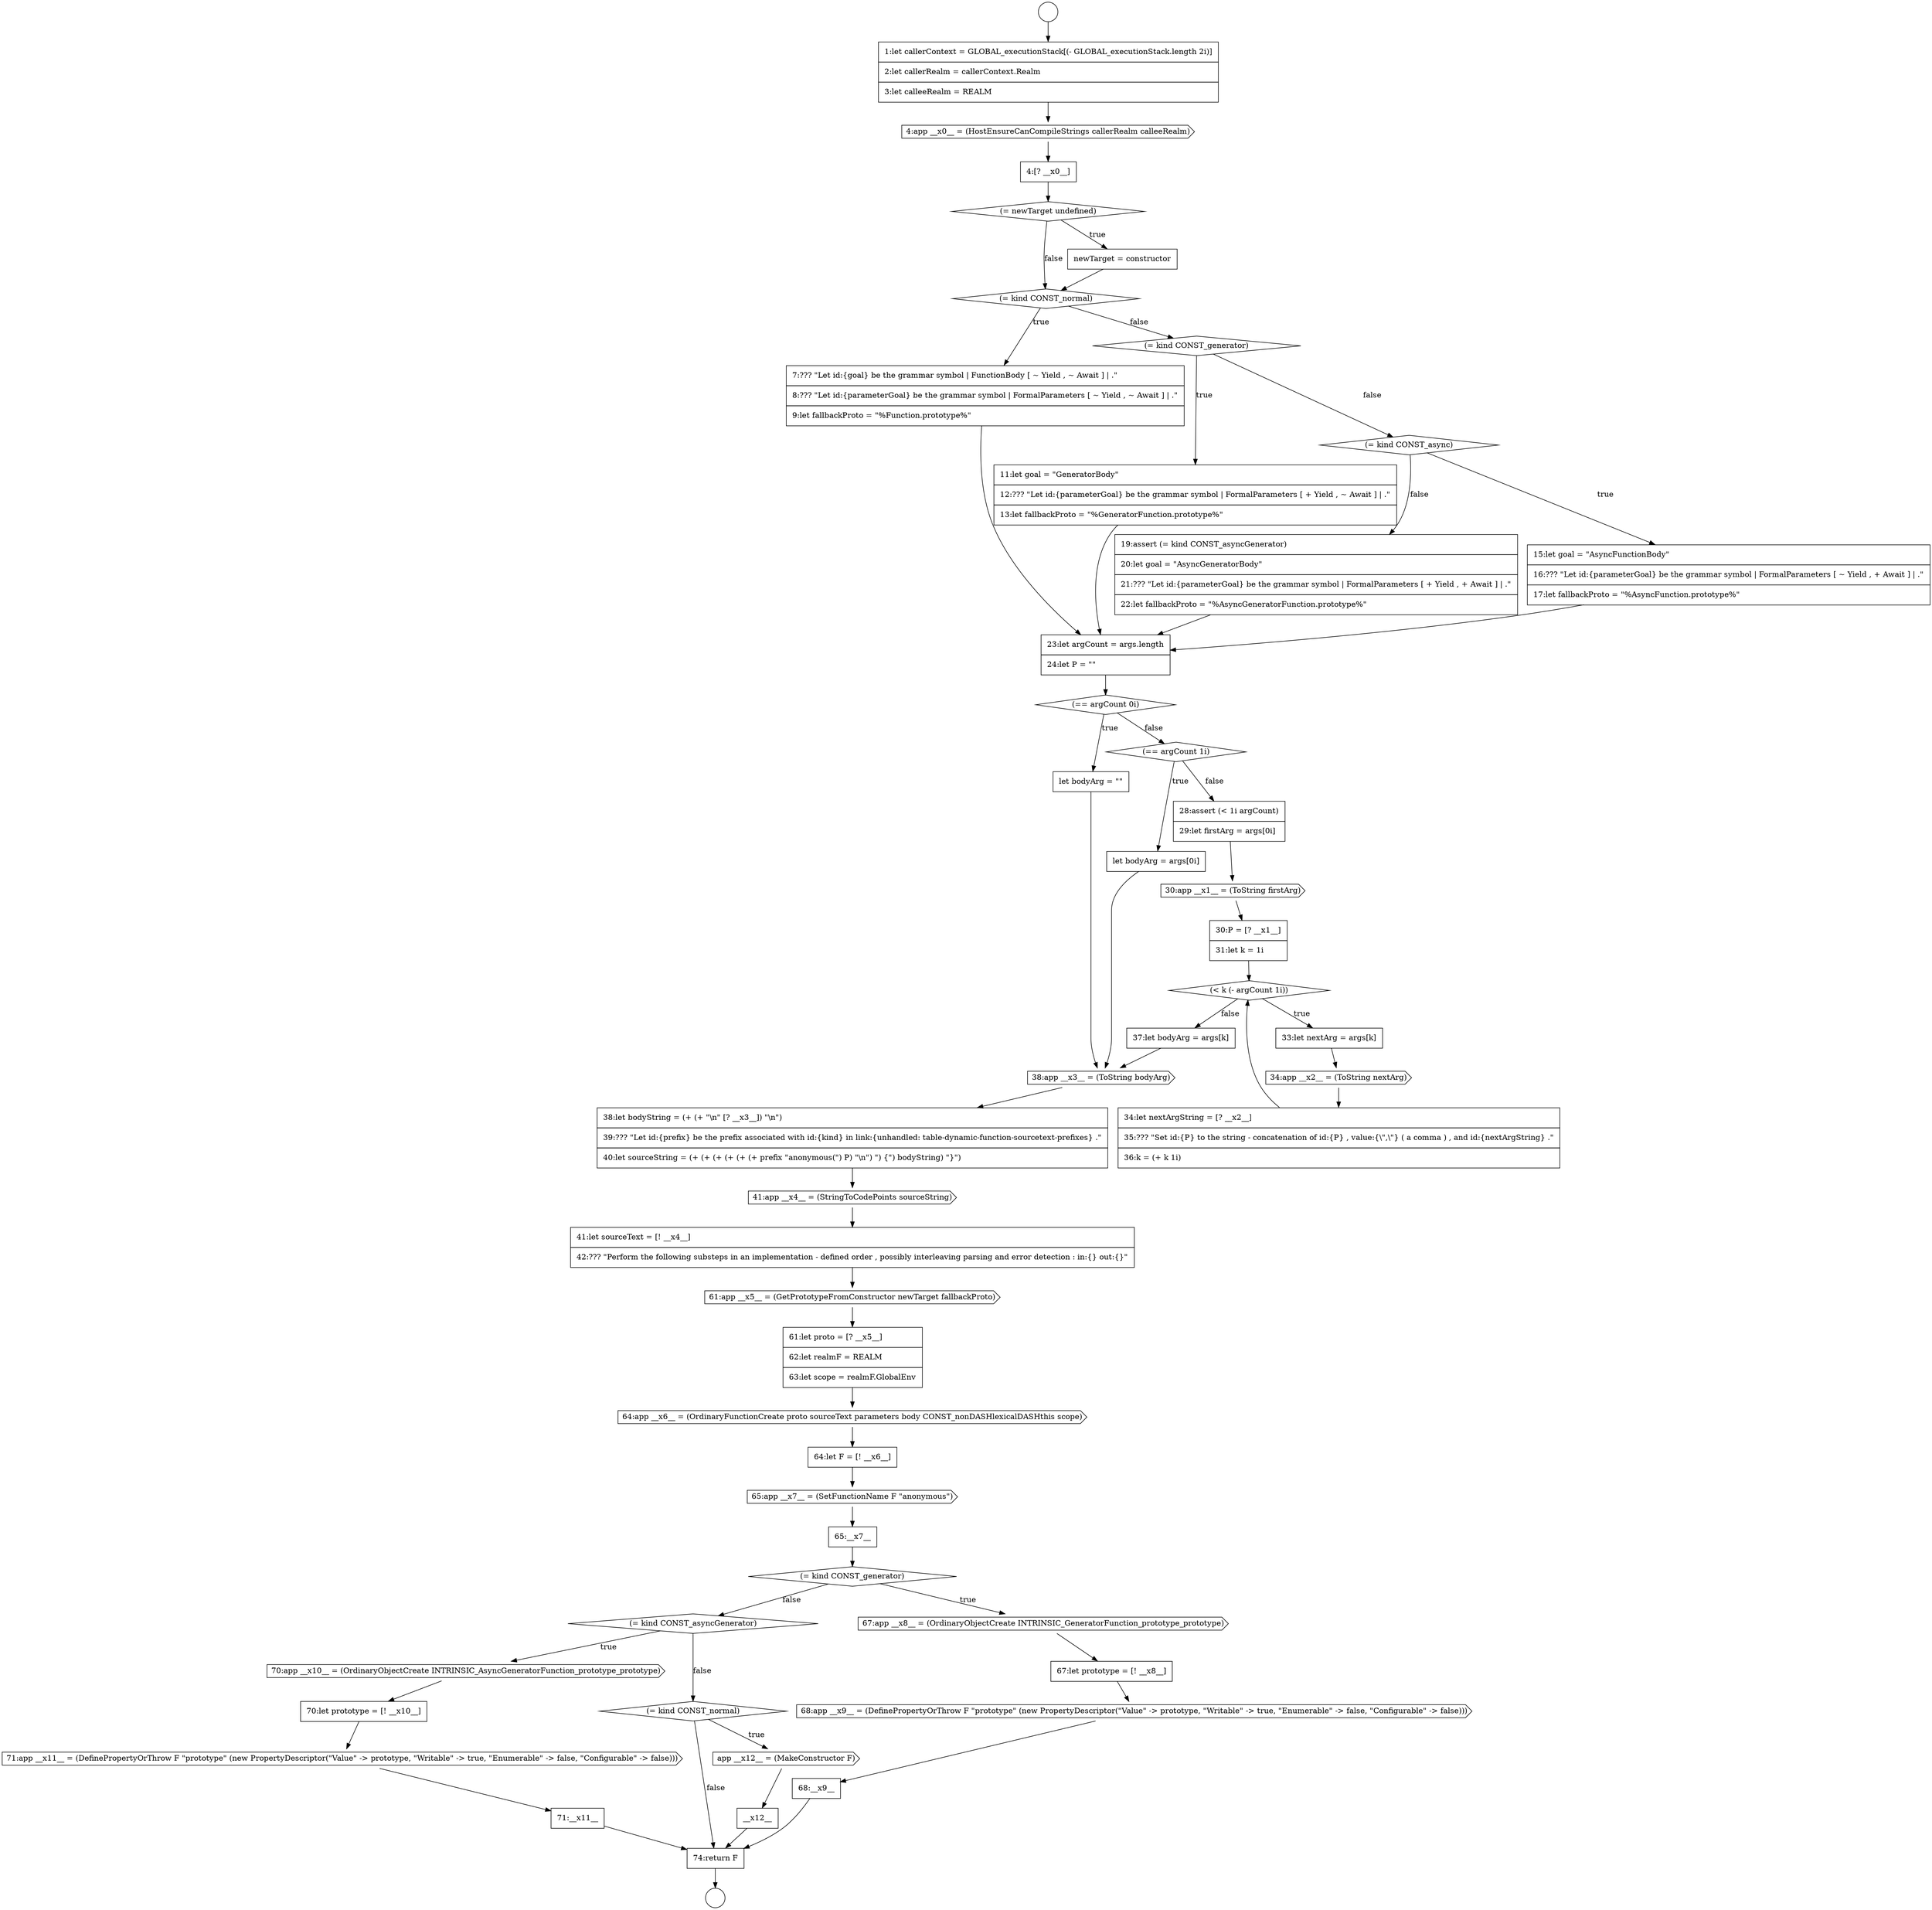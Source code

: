 digraph {
  node12257 [shape=none, margin=0, label=<<font color="black">
    <table border="0" cellborder="1" cellspacing="0" cellpadding="10">
      <tr><td align="left">7:??? &quot;Let id:{goal} be the grammar symbol | FunctionBody [ ~ Yield , ~ Await ] | .&quot;</td></tr>
      <tr><td align="left">8:??? &quot;Let id:{parameterGoal} be the grammar symbol | FormalParameters [ ~ Yield , ~ Await ] | .&quot;</td></tr>
      <tr><td align="left">9:let fallbackProto = &quot;%Function.prototype%&quot;</td></tr>
    </table>
  </font>> color="black" fillcolor="white" style=filled]
  node12249 [shape=circle label=" " color="black" fillcolor="white" style=filled]
  node12275 [shape=none, margin=0, label=<<font color="black">
    <table border="0" cellborder="1" cellspacing="0" cellpadding="10">
      <tr><td align="left">37:let bodyArg = args[k]</td></tr>
    </table>
  </font>> color="black" fillcolor="white" style=filled]
  node12260 [shape=diamond, label=<<font color="black">(= kind CONST_async)</font>> color="black" fillcolor="white" style=filled]
  node12279 [shape=none, margin=0, label=<<font color="black">
    <table border="0" cellborder="1" cellspacing="0" cellpadding="10">
      <tr><td align="left">41:let sourceText = [! __x4__]</td></tr>
      <tr><td align="left">42:??? &quot;Perform the following substeps in an implementation - defined order , possibly interleaving parsing and error detection : in:{} out:{}&quot;</td></tr>
    </table>
  </font>> color="black" fillcolor="white" style=filled]
  node12264 [shape=diamond, label=<<font color="black">(== argCount 0i)</font>> color="black" fillcolor="white" style=filled]
  node12270 [shape=none, margin=0, label=<<font color="black">
    <table border="0" cellborder="1" cellspacing="0" cellpadding="10">
      <tr><td align="left">30:P = [? __x1__]</td></tr>
      <tr><td align="left">31:let k = 1i</td></tr>
    </table>
  </font>> color="black" fillcolor="white" style=filled]
  node12259 [shape=none, margin=0, label=<<font color="black">
    <table border="0" cellborder="1" cellspacing="0" cellpadding="10">
      <tr><td align="left">11:let goal = &quot;GeneratorBody&quot;</td></tr>
      <tr><td align="left">12:??? &quot;Let id:{parameterGoal} be the grammar symbol | FormalParameters [ + Yield , ~ Await ] | .&quot;</td></tr>
      <tr><td align="left">13:let fallbackProto = &quot;%GeneratorFunction.prototype%&quot;</td></tr>
    </table>
  </font>> color="black" fillcolor="white" style=filled]
  node12251 [shape=none, margin=0, label=<<font color="black">
    <table border="0" cellborder="1" cellspacing="0" cellpadding="10">
      <tr><td align="left">1:let callerContext = GLOBAL_executionStack[(- GLOBAL_executionStack.length 2i)]</td></tr>
      <tr><td align="left">2:let callerRealm = callerContext.Realm</td></tr>
      <tr><td align="left">3:let calleeRealm = REALM</td></tr>
    </table>
  </font>> color="black" fillcolor="white" style=filled]
  node12256 [shape=diamond, label=<<font color="black">(= kind CONST_normal)</font>> color="black" fillcolor="white" style=filled]
  node12262 [shape=none, margin=0, label=<<font color="black">
    <table border="0" cellborder="1" cellspacing="0" cellpadding="10">
      <tr><td align="left">19:assert (= kind CONST_asyncGenerator)</td></tr>
      <tr><td align="left">20:let goal = &quot;AsyncGeneratorBody&quot;</td></tr>
      <tr><td align="left">21:??? &quot;Let id:{parameterGoal} be the grammar symbol | FormalParameters [ + Yield , + Await ] | .&quot;</td></tr>
      <tr><td align="left">22:let fallbackProto = &quot;%AsyncGeneratorFunction.prototype%&quot;</td></tr>
    </table>
  </font>> color="black" fillcolor="white" style=filled]
  node12277 [shape=none, margin=0, label=<<font color="black">
    <table border="0" cellborder="1" cellspacing="0" cellpadding="10">
      <tr><td align="left">38:let bodyString = (+ (+ &quot;\n&quot; [? __x3__]) &quot;\n&quot;)</td></tr>
      <tr><td align="left">39:??? &quot;Let id:{prefix} be the prefix associated with id:{kind} in link:{unhandled: table-dynamic-function-sourcetext-prefixes} .&quot;</td></tr>
      <tr><td align="left">40:let sourceString = (+ (+ (+ (+ (+ (+ prefix &quot;anonymous(&quot;) P) &quot;\n&quot;) &quot;) {&quot;) bodyString) &quot;}&quot;)</td></tr>
    </table>
  </font>> color="black" fillcolor="white" style=filled]
  node12299 [shape=none, margin=0, label=<<font color="black">
    <table border="0" cellborder="1" cellspacing="0" cellpadding="10">
      <tr><td align="left">74:return F</td></tr>
    </table>
  </font>> color="black" fillcolor="white" style=filled]
  node12261 [shape=none, margin=0, label=<<font color="black">
    <table border="0" cellborder="1" cellspacing="0" cellpadding="10">
      <tr><td align="left">15:let goal = &quot;AsyncFunctionBody&quot;</td></tr>
      <tr><td align="left">16:??? &quot;Let id:{parameterGoal} be the grammar symbol | FormalParameters [ ~ Yield , + Await ] | .&quot;</td></tr>
      <tr><td align="left">17:let fallbackProto = &quot;%AsyncFunction.prototype%&quot;</td></tr>
    </table>
  </font>> color="black" fillcolor="white" style=filled]
  node12254 [shape=diamond, label=<<font color="black">(= newTarget undefined)</font>> color="black" fillcolor="white" style=filled]
  node12286 [shape=diamond, label=<<font color="black">(= kind CONST_generator)</font>> color="black" fillcolor="white" style=filled]
  node12291 [shape=diamond, label=<<font color="black">(= kind CONST_asyncGenerator)</font>> color="black" fillcolor="white" style=filled]
  node12269 [shape=cds, label=<<font color="black">30:app __x1__ = (ToString firstArg)</font>> color="black" fillcolor="white" style=filled]
  node12281 [shape=none, margin=0, label=<<font color="black">
    <table border="0" cellborder="1" cellspacing="0" cellpadding="10">
      <tr><td align="left">61:let proto = [? __x5__]</td></tr>
      <tr><td align="left">62:let realmF = REALM</td></tr>
      <tr><td align="left">63:let scope = realmF.GlobalEnv</td></tr>
    </table>
  </font>> color="black" fillcolor="white" style=filled]
  node12296 [shape=diamond, label=<<font color="black">(= kind CONST_normal)</font>> color="black" fillcolor="white" style=filled]
  node12276 [shape=cds, label=<<font color="black">38:app __x3__ = (ToString bodyArg)</font>> color="black" fillcolor="white" style=filled]
  node12250 [shape=circle label=" " color="black" fillcolor="white" style=filled]
  node12282 [shape=cds, label=<<font color="black">64:app __x6__ = (OrdinaryFunctionCreate proto sourceText parameters body CONST_nonDASHlexicalDASHthis scope)</font>> color="black" fillcolor="white" style=filled]
  node12255 [shape=none, margin=0, label=<<font color="black">
    <table border="0" cellborder="1" cellspacing="0" cellpadding="10">
      <tr><td align="left">newTarget = constructor</td></tr>
    </table>
  </font>> color="black" fillcolor="white" style=filled]
  node12295 [shape=none, margin=0, label=<<font color="black">
    <table border="0" cellborder="1" cellspacing="0" cellpadding="10">
      <tr><td align="left">71:__x11__</td></tr>
    </table>
  </font>> color="black" fillcolor="white" style=filled]
  node12265 [shape=none, margin=0, label=<<font color="black">
    <table border="0" cellborder="1" cellspacing="0" cellpadding="10">
      <tr><td align="left">let bodyArg = &quot;&quot;</td></tr>
    </table>
  </font>> color="black" fillcolor="white" style=filled]
  node12290 [shape=none, margin=0, label=<<font color="black">
    <table border="0" cellborder="1" cellspacing="0" cellpadding="10">
      <tr><td align="left">68:__x9__</td></tr>
    </table>
  </font>> color="black" fillcolor="white" style=filled]
  node12287 [shape=cds, label=<<font color="black">67:app __x8__ = (OrdinaryObjectCreate INTRINSIC_GeneratorFunction_prototype_prototype)</font>> color="black" fillcolor="white" style=filled]
  node12280 [shape=cds, label=<<font color="black">61:app __x5__ = (GetPrototypeFromConstructor newTarget fallbackProto)</font>> color="black" fillcolor="white" style=filled]
  node12278 [shape=cds, label=<<font color="black">41:app __x4__ = (StringToCodePoints sourceString)</font>> color="black" fillcolor="white" style=filled]
  node12297 [shape=cds, label=<<font color="black">app __x12__ = (MakeConstructor F)</font>> color="black" fillcolor="white" style=filled]
  node12263 [shape=none, margin=0, label=<<font color="black">
    <table border="0" cellborder="1" cellspacing="0" cellpadding="10">
      <tr><td align="left">23:let argCount = args.length</td></tr>
      <tr><td align="left">24:let P = &quot;&quot;</td></tr>
    </table>
  </font>> color="black" fillcolor="white" style=filled]
  node12284 [shape=cds, label=<<font color="black">65:app __x7__ = (SetFunctionName F &quot;anonymous&quot;)</font>> color="black" fillcolor="white" style=filled]
  node12274 [shape=none, margin=0, label=<<font color="black">
    <table border="0" cellborder="1" cellspacing="0" cellpadding="10">
      <tr><td align="left">34:let nextArgString = [? __x2__]</td></tr>
      <tr><td align="left">35:??? &quot;Set id:{P} to the string - concatenation of id:{P} , value:{\&quot;,\&quot;} ( a comma ) , and id:{nextArgString} .&quot;</td></tr>
      <tr><td align="left">36:k = (+ k 1i)</td></tr>
    </table>
  </font>> color="black" fillcolor="white" style=filled]
  node12288 [shape=none, margin=0, label=<<font color="black">
    <table border="0" cellborder="1" cellspacing="0" cellpadding="10">
      <tr><td align="left">67:let prototype = [! __x8__]</td></tr>
    </table>
  </font>> color="black" fillcolor="white" style=filled]
  node12294 [shape=cds, label=<<font color="black">71:app __x11__ = (DefinePropertyOrThrow F &quot;prototype&quot; (new PropertyDescriptor(&quot;Value&quot; -&gt; prototype, &quot;Writable&quot; -&gt; true, &quot;Enumerable&quot; -&gt; false, &quot;Configurable&quot; -&gt; false)))</font>> color="black" fillcolor="white" style=filled]
  node12283 [shape=none, margin=0, label=<<font color="black">
    <table border="0" cellborder="1" cellspacing="0" cellpadding="10">
      <tr><td align="left">64:let F = [! __x6__]</td></tr>
    </table>
  </font>> color="black" fillcolor="white" style=filled]
  node12266 [shape=diamond, label=<<font color="black">(== argCount 1i)</font>> color="black" fillcolor="white" style=filled]
  node12289 [shape=cds, label=<<font color="black">68:app __x9__ = (DefinePropertyOrThrow F &quot;prototype&quot; (new PropertyDescriptor(&quot;Value&quot; -&gt; prototype, &quot;Writable&quot; -&gt; true, &quot;Enumerable&quot; -&gt; false, &quot;Configurable&quot; -&gt; false)))</font>> color="black" fillcolor="white" style=filled]
  node12271 [shape=diamond, label=<<font color="black">(&lt; k (- argCount 1i))</font>> color="black" fillcolor="white" style=filled]
  node12258 [shape=diamond, label=<<font color="black">(= kind CONST_generator)</font>> color="black" fillcolor="white" style=filled]
  node12268 [shape=none, margin=0, label=<<font color="black">
    <table border="0" cellborder="1" cellspacing="0" cellpadding="10">
      <tr><td align="left">28:assert (&lt; 1i argCount)</td></tr>
      <tr><td align="left">29:let firstArg = args[0i]</td></tr>
    </table>
  </font>> color="black" fillcolor="white" style=filled]
  node12273 [shape=cds, label=<<font color="black">34:app __x2__ = (ToString nextArg)</font>> color="black" fillcolor="white" style=filled]
  node12298 [shape=none, margin=0, label=<<font color="black">
    <table border="0" cellborder="1" cellspacing="0" cellpadding="10">
      <tr><td align="left">__x12__</td></tr>
    </table>
  </font>> color="black" fillcolor="white" style=filled]
  node12293 [shape=none, margin=0, label=<<font color="black">
    <table border="0" cellborder="1" cellspacing="0" cellpadding="10">
      <tr><td align="left">70:let prototype = [! __x10__]</td></tr>
    </table>
  </font>> color="black" fillcolor="white" style=filled]
  node12267 [shape=none, margin=0, label=<<font color="black">
    <table border="0" cellborder="1" cellspacing="0" cellpadding="10">
      <tr><td align="left">let bodyArg = args[0i]</td></tr>
    </table>
  </font>> color="black" fillcolor="white" style=filled]
  node12292 [shape=cds, label=<<font color="black">70:app __x10__ = (OrdinaryObjectCreate INTRINSIC_AsyncGeneratorFunction_prototype_prototype)</font>> color="black" fillcolor="white" style=filled]
  node12285 [shape=none, margin=0, label=<<font color="black">
    <table border="0" cellborder="1" cellspacing="0" cellpadding="10">
      <tr><td align="left">65:__x7__</td></tr>
    </table>
  </font>> color="black" fillcolor="white" style=filled]
  node12272 [shape=none, margin=0, label=<<font color="black">
    <table border="0" cellborder="1" cellspacing="0" cellpadding="10">
      <tr><td align="left">33:let nextArg = args[k]</td></tr>
    </table>
  </font>> color="black" fillcolor="white" style=filled]
  node12252 [shape=cds, label=<<font color="black">4:app __x0__ = (HostEnsureCanCompileStrings callerRealm calleeRealm)</font>> color="black" fillcolor="white" style=filled]
  node12253 [shape=none, margin=0, label=<<font color="black">
    <table border="0" cellborder="1" cellspacing="0" cellpadding="10">
      <tr><td align="left">4:[? __x0__]</td></tr>
    </table>
  </font>> color="black" fillcolor="white" style=filled]
  node12291 -> node12292 [label=<<font color="black">true</font>> color="black"]
  node12291 -> node12296 [label=<<font color="black">false</font>> color="black"]
  node12259 -> node12263 [ color="black"]
  node12288 -> node12289 [ color="black"]
  node12298 -> node12299 [ color="black"]
  node12284 -> node12285 [ color="black"]
  node12252 -> node12253 [ color="black"]
  node12272 -> node12273 [ color="black"]
  node12261 -> node12263 [ color="black"]
  node12282 -> node12283 [ color="black"]
  node12297 -> node12298 [ color="black"]
  node12256 -> node12257 [label=<<font color="black">true</font>> color="black"]
  node12256 -> node12258 [label=<<font color="black">false</font>> color="black"]
  node12294 -> node12295 [ color="black"]
  node12258 -> node12259 [label=<<font color="black">true</font>> color="black"]
  node12258 -> node12260 [label=<<font color="black">false</font>> color="black"]
  node12285 -> node12286 [ color="black"]
  node12251 -> node12252 [ color="black"]
  node12281 -> node12282 [ color="black"]
  node12290 -> node12299 [ color="black"]
  node12262 -> node12263 [ color="black"]
  node12249 -> node12251 [ color="black"]
  node12283 -> node12284 [ color="black"]
  node12269 -> node12270 [ color="black"]
  node12293 -> node12294 [ color="black"]
  node12289 -> node12290 [ color="black"]
  node12277 -> node12278 [ color="black"]
  node12286 -> node12287 [label=<<font color="black">true</font>> color="black"]
  node12286 -> node12291 [label=<<font color="black">false</font>> color="black"]
  node12263 -> node12264 [ color="black"]
  node12292 -> node12293 [ color="black"]
  node12266 -> node12267 [label=<<font color="black">true</font>> color="black"]
  node12266 -> node12268 [label=<<font color="black">false</font>> color="black"]
  node12253 -> node12254 [ color="black"]
  node12279 -> node12280 [ color="black"]
  node12278 -> node12279 [ color="black"]
  node12287 -> node12288 [ color="black"]
  node12268 -> node12269 [ color="black"]
  node12276 -> node12277 [ color="black"]
  node12295 -> node12299 [ color="black"]
  node12255 -> node12256 [ color="black"]
  node12275 -> node12276 [ color="black"]
  node12267 -> node12276 [ color="black"]
  node12274 -> node12271 [ color="black"]
  node12270 -> node12271 [ color="black"]
  node12299 -> node12250 [ color="black"]
  node12254 -> node12255 [label=<<font color="black">true</font>> color="black"]
  node12254 -> node12256 [label=<<font color="black">false</font>> color="black"]
  node12280 -> node12281 [ color="black"]
  node12257 -> node12263 [ color="black"]
  node12260 -> node12261 [label=<<font color="black">true</font>> color="black"]
  node12260 -> node12262 [label=<<font color="black">false</font>> color="black"]
  node12265 -> node12276 [ color="black"]
  node12296 -> node12297 [label=<<font color="black">true</font>> color="black"]
  node12296 -> node12299 [label=<<font color="black">false</font>> color="black"]
  node12273 -> node12274 [ color="black"]
  node12264 -> node12265 [label=<<font color="black">true</font>> color="black"]
  node12264 -> node12266 [label=<<font color="black">false</font>> color="black"]
  node12271 -> node12272 [label=<<font color="black">true</font>> color="black"]
  node12271 -> node12275 [label=<<font color="black">false</font>> color="black"]
}
